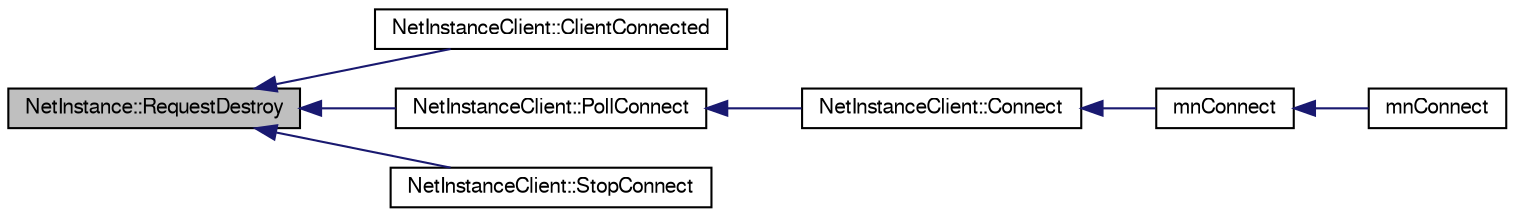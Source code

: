 digraph G
{
  edge [fontname="FreeSans",fontsize="10",labelfontname="FreeSans",labelfontsize="10"];
  node [fontname="FreeSans",fontsize="10",shape=record];
  rankdir=LR;
  Node1 [label="NetInstance::RequestDestroy",height=0.2,width=0.4,color="black", fillcolor="grey75", style="filled" fontcolor="black"];
  Node1 -> Node2 [dir=back,color="midnightblue",fontsize="10",style="solid",fontname="FreeSans"];
  Node2 [label="NetInstanceClient::ClientConnected",height=0.2,width=0.4,color="black", fillcolor="white", style="filled",URL="$class_net_instance_client.html#a2ed875ffc7d1e5e843a39155d317dd2f"];
  Node1 -> Node3 [dir=back,color="midnightblue",fontsize="10",style="solid",fontname="FreeSans"];
  Node3 [label="NetInstanceClient::PollConnect",height=0.2,width=0.4,color="black", fillcolor="white", style="filled",URL="$class_net_instance_client.html#a9f96ef6d39ce2b6a23e3a1f7fa13599f"];
  Node3 -> Node4 [dir=back,color="midnightblue",fontsize="10",style="solid",fontname="FreeSans"];
  Node4 [label="NetInstanceClient::Connect",height=0.2,width=0.4,color="black", fillcolor="white", style="filled",URL="$class_net_instance_client.html#aa4d84041c68b70e4a32c37d31311ca96"];
  Node4 -> Node5 [dir=back,color="midnightblue",fontsize="10",style="solid",fontname="FreeSans"];
  Node5 [label="mnConnect",height=0.2,width=0.4,color="black", fillcolor="white", style="filled",URL="$group__proc_commands.html#ga6ffd3536c34f39d9cacd3eb06cf41d79"];
  Node5 -> Node6 [dir=back,color="midnightblue",fontsize="10",style="solid",fontname="FreeSans"];
  Node6 [label="mnConnect",height=0.2,width=0.4,color="black", fillcolor="white", style="filled",URL="$group__proc_commands.html#ga601b506b062a594ea02a44502a7b4d0f"];
  Node1 -> Node7 [dir=back,color="midnightblue",fontsize="10",style="solid",fontname="FreeSans"];
  Node7 [label="NetInstanceClient::StopConnect",height=0.2,width=0.4,color="black", fillcolor="white", style="filled",URL="$class_net_instance_client.html#aa85847af595e3e562ba00b4ec2f2f3e0"];
}

